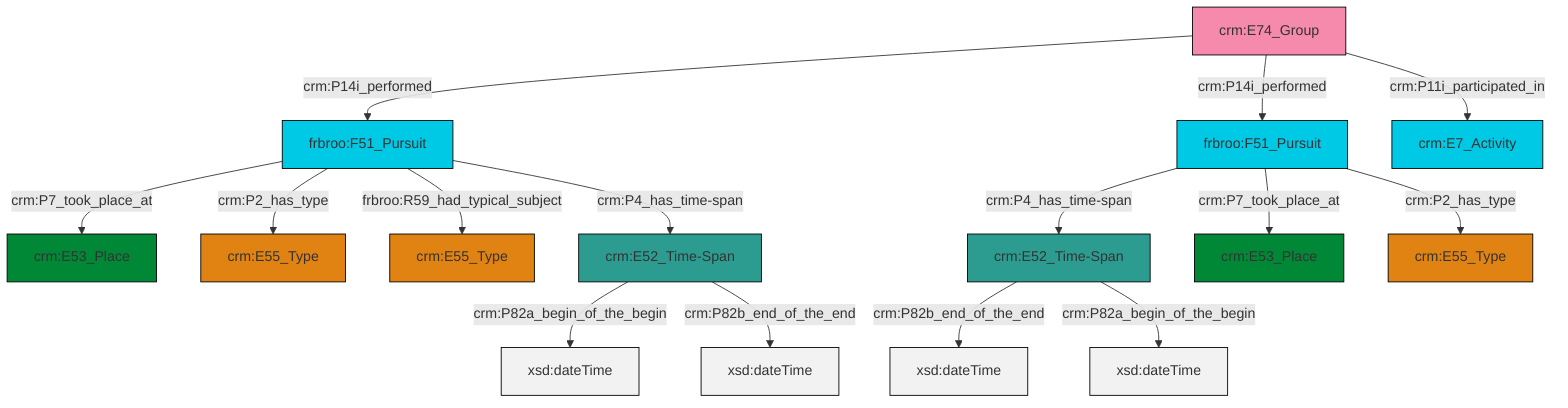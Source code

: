 graph TD
classDef Literal fill:#f2f2f2,stroke:#000000;
classDef CRM_Entity fill:#FFFFFF,stroke:#000000;
classDef Temporal_Entity fill:#00C9E6, stroke:#000000;
classDef Type fill:#E18312, stroke:#000000;
classDef Time-Span fill:#2C9C91, stroke:#000000;
classDef Appellation fill:#FFEB7F, stroke:#000000;
classDef Place fill:#008836, stroke:#000000;
classDef Persistent_Item fill:#B266B2, stroke:#000000;
classDef Conceptual_Object fill:#FFD700, stroke:#000000;
classDef Physical_Thing fill:#D2B48C, stroke:#000000;
classDef Actor fill:#f58aad, stroke:#000000;
classDef PC_Classes fill:#4ce600, stroke:#000000;
classDef Multi fill:#cccccc,stroke:#000000;

0["crm:E52_Time-Span"]:::Time-Span -->|crm:P82a_begin_of_the_begin| 1[xsd:dateTime]:::Literal
0["crm:E52_Time-Span"]:::Time-Span -->|crm:P82b_end_of_the_end| 2[xsd:dateTime]:::Literal
3["frbroo:F51_Pursuit"]:::Temporal_Entity -->|crm:P7_took_place_at| 7["crm:E53_Place"]:::Place
3["frbroo:F51_Pursuit"]:::Temporal_Entity -->|crm:P2_has_type| 8["crm:E55_Type"]:::Type
3["frbroo:F51_Pursuit"]:::Temporal_Entity -->|frbroo:R59_had_typical_subject| 9["crm:E55_Type"]:::Type
10["crm:E52_Time-Span"]:::Time-Span -->|crm:P82b_end_of_the_end| 11[xsd:dateTime]:::Literal
14["frbroo:F51_Pursuit"]:::Temporal_Entity -->|crm:P4_has_time-span| 10["crm:E52_Time-Span"]:::Time-Span
3["frbroo:F51_Pursuit"]:::Temporal_Entity -->|crm:P4_has_time-span| 0["crm:E52_Time-Span"]:::Time-Span
10["crm:E52_Time-Span"]:::Time-Span -->|crm:P82a_begin_of_the_begin| 17[xsd:dateTime]:::Literal
20["crm:E74_Group"]:::Actor -->|crm:P14i_performed| 3["frbroo:F51_Pursuit"]:::Temporal_Entity
14["frbroo:F51_Pursuit"]:::Temporal_Entity -->|crm:P7_took_place_at| 18["crm:E53_Place"]:::Place
20["crm:E74_Group"]:::Actor -->|crm:P14i_performed| 14["frbroo:F51_Pursuit"]:::Temporal_Entity
20["crm:E74_Group"]:::Actor -->|crm:P11i_participated_in| 26["crm:E7_Activity"]:::Temporal_Entity
14["frbroo:F51_Pursuit"]:::Temporal_Entity -->|crm:P2_has_type| 5["crm:E55_Type"]:::Type